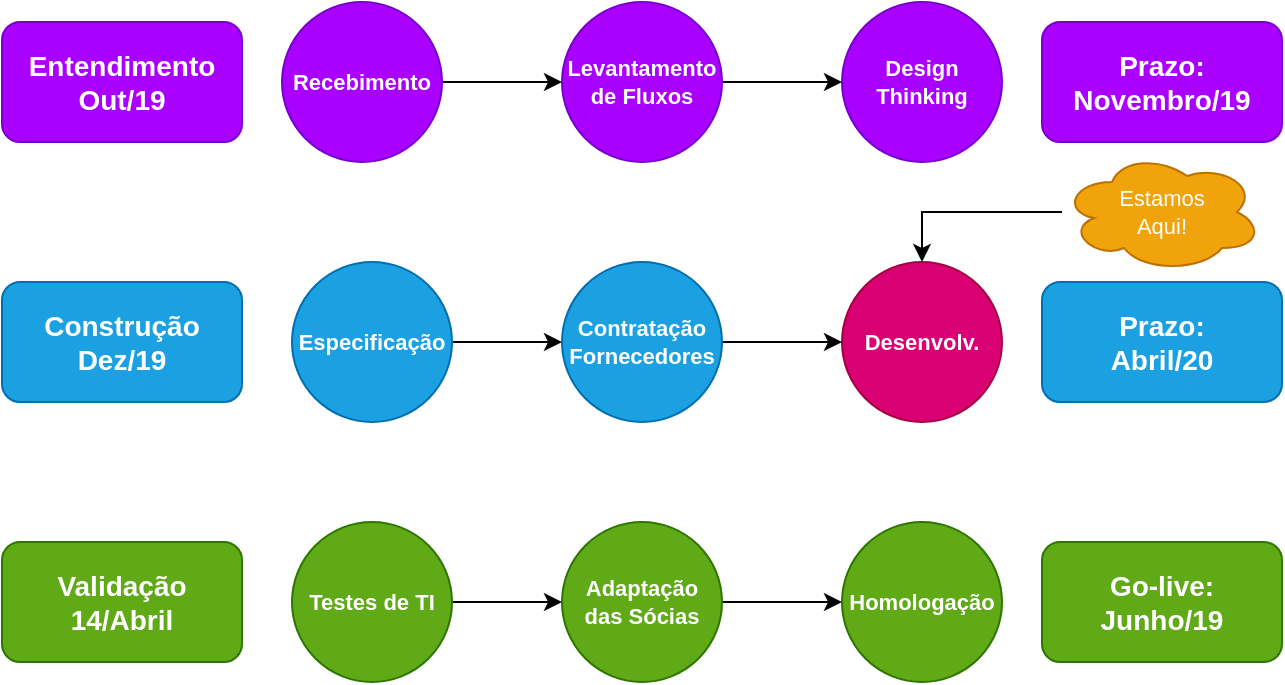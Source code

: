 <mxfile version="12.7.1" type="github">
  <diagram id="ZTwRjpQaeGu7MBUoPaFl" name="Page-1">
    <mxGraphModel dx="868" dy="482" grid="1" gridSize="10" guides="1" tooltips="1" connect="1" arrows="1" fold="1" page="1" pageScale="1" pageWidth="827" pageHeight="1169" math="0" shadow="0">
      <root>
        <mxCell id="0" />
        <mxCell id="1" parent="0" />
        <mxCell id="pMiSIhhBQEkNktz_2Eiv-23" style="edgeStyle=orthogonalEdgeStyle;rounded=0;orthogonalLoop=1;jettySize=auto;html=1;entryX=0;entryY=0.5;entryDx=0;entryDy=0;fontSize=11;" parent="1" source="pMiSIhhBQEkNktz_2Eiv-1" target="pMiSIhhBQEkNktz_2Eiv-3" edge="1">
          <mxGeometry relative="1" as="geometry" />
        </mxCell>
        <mxCell id="pMiSIhhBQEkNktz_2Eiv-1" value="Recebimento" style="ellipse;whiteSpace=wrap;html=1;aspect=fixed;fillColor=#aa00ff;strokeColor=#7700CC;fontColor=#ffffff;fontStyle=1;fontSize=11;" parent="1" vertex="1">
          <mxGeometry x="160" y="90" width="80" height="80" as="geometry" />
        </mxCell>
        <mxCell id="pMiSIhhBQEkNktz_2Eiv-24" style="edgeStyle=orthogonalEdgeStyle;rounded=0;orthogonalLoop=1;jettySize=auto;html=1;entryX=0;entryY=0.5;entryDx=0;entryDy=0;fontSize=11;" parent="1" source="pMiSIhhBQEkNktz_2Eiv-3" target="pMiSIhhBQEkNktz_2Eiv-4" edge="1">
          <mxGeometry relative="1" as="geometry" />
        </mxCell>
        <mxCell id="pMiSIhhBQEkNktz_2Eiv-3" value="Levantamento&lt;br style=&quot;font-size: 11px;&quot;&gt;de Fluxos" style="ellipse;whiteSpace=wrap;html=1;aspect=fixed;fillColor=#aa00ff;strokeColor=#7700CC;fontColor=#ffffff;fontStyle=1;fontSize=11;" parent="1" vertex="1">
          <mxGeometry x="300" y="90" width="80" height="80" as="geometry" />
        </mxCell>
        <mxCell id="pMiSIhhBQEkNktz_2Eiv-4" value="Design&lt;br style=&quot;font-size: 11px;&quot;&gt;Thinking" style="ellipse;whiteSpace=wrap;html=1;aspect=fixed;fillColor=#aa00ff;strokeColor=#7700CC;fontColor=#ffffff;fontStyle=1;fontSize=11;" parent="1" vertex="1">
          <mxGeometry x="440" y="90" width="80" height="80" as="geometry" />
        </mxCell>
        <mxCell id="pMiSIhhBQEkNktz_2Eiv-25" style="edgeStyle=orthogonalEdgeStyle;rounded=0;orthogonalLoop=1;jettySize=auto;html=1;entryX=0;entryY=0.5;entryDx=0;entryDy=0;fontSize=11;" parent="1" source="pMiSIhhBQEkNktz_2Eiv-8" target="pMiSIhhBQEkNktz_2Eiv-22" edge="1">
          <mxGeometry relative="1" as="geometry" />
        </mxCell>
        <mxCell id="pMiSIhhBQEkNktz_2Eiv-8" value="Especificação" style="ellipse;whiteSpace=wrap;html=1;aspect=fixed;fillColor=#1ba1e2;strokeColor=#006EAF;fontStyle=1;fontSize=11;fontColor=#ffffff;" parent="1" vertex="1">
          <mxGeometry x="165" y="220" width="80" height="80" as="geometry" />
        </mxCell>
        <mxCell id="pMiSIhhBQEkNktz_2Eiv-15" value="Desenvolv." style="ellipse;whiteSpace=wrap;html=1;aspect=fixed;fillColor=#d80073;strokeColor=#A50040;fontStyle=1;fontSize=11;fontColor=#ffffff;" parent="1" vertex="1">
          <mxGeometry x="440" y="220" width="80" height="80" as="geometry" />
        </mxCell>
        <mxCell id="pMiSIhhBQEkNktz_2Eiv-27" style="edgeStyle=orthogonalEdgeStyle;rounded=0;orthogonalLoop=1;jettySize=auto;html=1;fontSize=11;" parent="1" source="pMiSIhhBQEkNktz_2Eiv-18" target="pMiSIhhBQEkNktz_2Eiv-20" edge="1">
          <mxGeometry relative="1" as="geometry" />
        </mxCell>
        <mxCell id="pMiSIhhBQEkNktz_2Eiv-18" value="Testes de TI" style="ellipse;whiteSpace=wrap;html=1;aspect=fixed;fillColor=#60a917;strokeColor=#2D7600;fontStyle=1;fontSize=11;fontColor=#ffffff;" parent="1" vertex="1">
          <mxGeometry x="165" y="350" width="80" height="80" as="geometry" />
        </mxCell>
        <mxCell id="pMiSIhhBQEkNktz_2Eiv-28" style="edgeStyle=orthogonalEdgeStyle;rounded=0;orthogonalLoop=1;jettySize=auto;html=1;fontSize=11;" parent="1" source="pMiSIhhBQEkNktz_2Eiv-20" target="pMiSIhhBQEkNktz_2Eiv-21" edge="1">
          <mxGeometry relative="1" as="geometry" />
        </mxCell>
        <mxCell id="pMiSIhhBQEkNktz_2Eiv-20" value="Adaptação das Sócias" style="ellipse;whiteSpace=wrap;html=1;aspect=fixed;fillColor=#60a917;strokeColor=#2D7600;fontStyle=1;fontSize=11;fontColor=#ffffff;" parent="1" vertex="1">
          <mxGeometry x="300" y="350" width="80" height="80" as="geometry" />
        </mxCell>
        <mxCell id="pMiSIhhBQEkNktz_2Eiv-21" value="Homologação" style="ellipse;whiteSpace=wrap;html=1;aspect=fixed;fillColor=#60a917;strokeColor=#2D7600;fontStyle=1;fontSize=11;fontColor=#ffffff;" parent="1" vertex="1">
          <mxGeometry x="440" y="350" width="80" height="80" as="geometry" />
        </mxCell>
        <mxCell id="pMiSIhhBQEkNktz_2Eiv-26" style="edgeStyle=orthogonalEdgeStyle;rounded=0;orthogonalLoop=1;jettySize=auto;html=1;fontSize=11;" parent="1" source="pMiSIhhBQEkNktz_2Eiv-22" target="pMiSIhhBQEkNktz_2Eiv-15" edge="1">
          <mxGeometry relative="1" as="geometry" />
        </mxCell>
        <mxCell id="pMiSIhhBQEkNktz_2Eiv-22" value="Contratação&lt;br style=&quot;font-size: 11px;&quot;&gt;Fornecedores" style="ellipse;whiteSpace=wrap;html=1;aspect=fixed;fillColor=#1ba1e2;strokeColor=#006EAF;fontStyle=1;fontSize=11;fontColor=#ffffff;" parent="1" vertex="1">
          <mxGeometry x="300" y="220" width="80" height="80" as="geometry" />
        </mxCell>
        <mxCell id="pMiSIhhBQEkNktz_2Eiv-29" value="Entendimento&lt;br style=&quot;font-size: 14px;&quot;&gt;Out/19" style="rounded=1;whiteSpace=wrap;html=1;fillColor=#aa00ff;strokeColor=#7700CC;fontColor=#ffffff;fontStyle=1;fontSize=14;" parent="1" vertex="1">
          <mxGeometry x="20" y="100" width="120" height="60" as="geometry" />
        </mxCell>
        <mxCell id="pMiSIhhBQEkNktz_2Eiv-30" value="Construção&lt;br style=&quot;font-size: 14px;&quot;&gt;Dez/19" style="rounded=1;whiteSpace=wrap;html=1;fillColor=#1ba1e2;strokeColor=#006EAF;fontColor=#ffffff;fontStyle=1;fontSize=14;" parent="1" vertex="1">
          <mxGeometry x="20" y="230" width="120" height="60" as="geometry" />
        </mxCell>
        <mxCell id="pMiSIhhBQEkNktz_2Eiv-31" value="Validação&lt;br style=&quot;font-size: 14px&quot;&gt;14/Abril" style="rounded=1;whiteSpace=wrap;html=1;fillColor=#60a917;strokeColor=#2D7600;fontColor=#ffffff;fontStyle=1;fontSize=14;" parent="1" vertex="1">
          <mxGeometry x="20" y="360" width="120" height="60" as="geometry" />
        </mxCell>
        <mxCell id="pMiSIhhBQEkNktz_2Eiv-32" value="Prazo:&lt;br style=&quot;font-size: 14px;&quot;&gt;Novembro/19" style="rounded=1;whiteSpace=wrap;html=1;fillColor=#aa00ff;strokeColor=#7700CC;fontColor=#ffffff;fontStyle=1;fontSize=14;" parent="1" vertex="1">
          <mxGeometry x="540" y="100" width="120" height="60" as="geometry" />
        </mxCell>
        <mxCell id="pMiSIhhBQEkNktz_2Eiv-33" value="Prazo:&lt;br style=&quot;font-size: 14px;&quot;&gt;Abril/20" style="rounded=1;whiteSpace=wrap;html=1;fillColor=#1ba1e2;strokeColor=#006EAF;fontColor=#ffffff;fontStyle=1;fontSize=14;" parent="1" vertex="1">
          <mxGeometry x="540" y="230" width="120" height="60" as="geometry" />
        </mxCell>
        <mxCell id="pMiSIhhBQEkNktz_2Eiv-34" value="Go-live:&lt;br style=&quot;font-size: 14px;&quot;&gt;Junho/19" style="rounded=1;whiteSpace=wrap;html=1;fillColor=#60a917;strokeColor=#2D7600;fontColor=#ffffff;fontStyle=1;fontSize=14;" parent="1" vertex="1">
          <mxGeometry x="540" y="360" width="120" height="60" as="geometry" />
        </mxCell>
        <mxCell id="lp2ajLt_Ak6MV04k99ys-2" style="edgeStyle=orthogonalEdgeStyle;rounded=0;orthogonalLoop=1;jettySize=auto;html=1;entryX=0.5;entryY=0;entryDx=0;entryDy=0;fontSize=11;" edge="1" parent="1" source="lp2ajLt_Ak6MV04k99ys-1" target="pMiSIhhBQEkNktz_2Eiv-15">
          <mxGeometry relative="1" as="geometry" />
        </mxCell>
        <mxCell id="lp2ajLt_Ak6MV04k99ys-1" value="Estamos&lt;br&gt;Aqui!" style="ellipse;shape=cloud;whiteSpace=wrap;html=1;fontSize=11;fillColor=#f0a30a;strokeColor=#BD7000;fontColor=#ffffff;" vertex="1" parent="1">
          <mxGeometry x="550" y="165" width="100" height="60" as="geometry" />
        </mxCell>
      </root>
    </mxGraphModel>
  </diagram>
</mxfile>
